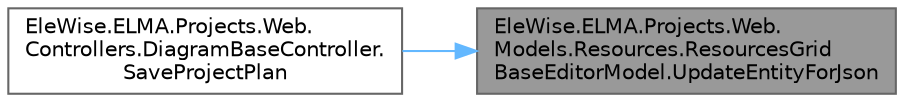 digraph "EleWise.ELMA.Projects.Web.Models.Resources.ResourcesGridBaseEditorModel.UpdateEntityForJson"
{
 // LATEX_PDF_SIZE
  bgcolor="transparent";
  edge [fontname=Helvetica,fontsize=10,labelfontname=Helvetica,labelfontsize=10];
  node [fontname=Helvetica,fontsize=10,shape=box,height=0.2,width=0.4];
  rankdir="RL";
  Node1 [id="Node000001",label="EleWise.ELMA.Projects.Web.\lModels.Resources.ResourcesGrid\lBaseEditorModel.UpdateEntityForJson",height=0.2,width=0.4,color="gray40", fillcolor="grey60", style="filled", fontcolor="black",tooltip="Обновить Entity из клиентских данных json."];
  Node1 -> Node2 [id="edge1_Node000001_Node000002",dir="back",color="steelblue1",style="solid",tooltip=" "];
  Node2 [id="Node000002",label="EleWise.ELMA.Projects.Web.\lControllers.DiagramBaseController.\lSaveProjectPlan",height=0.2,width=0.4,color="grey40", fillcolor="white", style="filled",URL="$class_ele_wise_1_1_e_l_m_a_1_1_projects_1_1_web_1_1_controllers_1_1_diagram_base_controller.html#a9dcb2eb202215b2a123568f3c3bd276f",tooltip="Сохранение плана проекта."];
}
